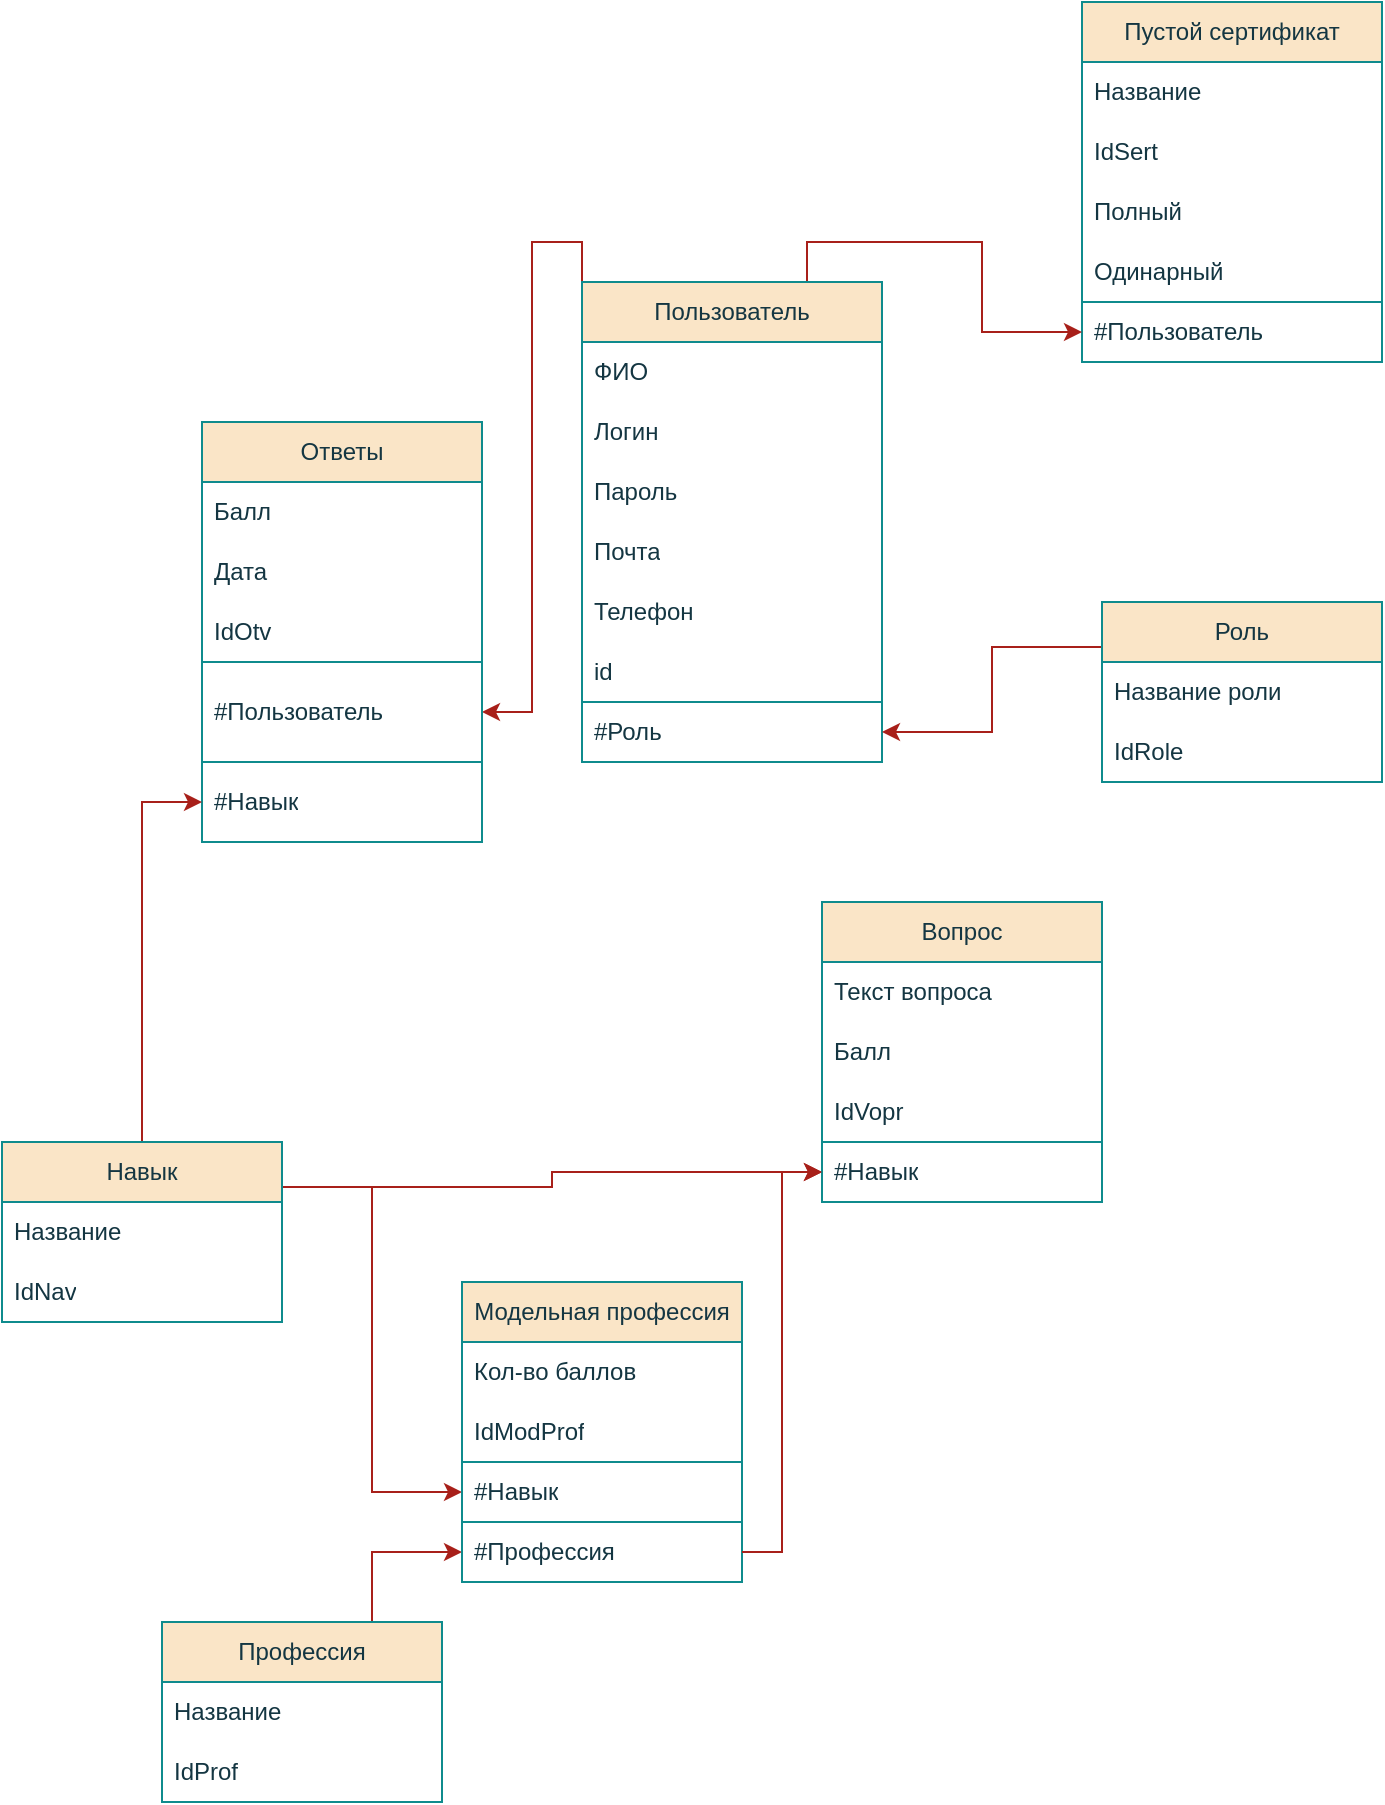 <mxfile version="22.1.11" type="device">
  <diagram name="Страница — 1" id="lcpKG86pfGUs7nsP8cUa">
    <mxGraphModel dx="1002" dy="567" grid="1" gridSize="10" guides="1" tooltips="1" connect="1" arrows="1" fold="1" page="1" pageScale="1" pageWidth="827" pageHeight="1169" math="0" shadow="0">
      <root>
        <mxCell id="0" />
        <mxCell id="1" parent="0" />
        <mxCell id="cQGNSjFziRJGPeRHjXbG-1" value="Пустой сертификат" style="swimlane;fontStyle=0;childLayout=stackLayout;horizontal=1;startSize=30;horizontalStack=0;resizeParent=1;resizeParentMax=0;resizeLast=0;collapsible=1;marginBottom=0;whiteSpace=wrap;html=1;labelBackgroundColor=none;fillColor=#FAE5C7;strokeColor=#0F8B8D;fontColor=#143642;" vertex="1" parent="1">
          <mxGeometry x="580" y="60" width="150" height="180" as="geometry">
            <mxRectangle x="340" y="10" width="60" height="30" as="alternateBounds" />
          </mxGeometry>
        </mxCell>
        <mxCell id="cQGNSjFziRJGPeRHjXbG-2" value="Название" style="text;strokeColor=none;fillColor=none;align=left;verticalAlign=middle;spacingLeft=4;spacingRight=4;overflow=hidden;points=[[0,0.5],[1,0.5]];portConstraint=eastwest;rotatable=0;whiteSpace=wrap;html=1;labelBackgroundColor=none;fontColor=#143642;" vertex="1" parent="cQGNSjFziRJGPeRHjXbG-1">
          <mxGeometry y="30" width="150" height="30" as="geometry" />
        </mxCell>
        <mxCell id="cQGNSjFziRJGPeRHjXbG-3" value="IdSert" style="text;strokeColor=none;fillColor=none;align=left;verticalAlign=middle;spacingLeft=4;spacingRight=4;overflow=hidden;points=[[0,0.5],[1,0.5]];portConstraint=eastwest;rotatable=0;whiteSpace=wrap;html=1;labelBackgroundColor=none;fontColor=#143642;" vertex="1" parent="cQGNSjFziRJGPeRHjXbG-1">
          <mxGeometry y="60" width="150" height="30" as="geometry" />
        </mxCell>
        <mxCell id="cQGNSjFziRJGPeRHjXbG-7" value="Полный" style="text;strokeColor=none;fillColor=none;align=left;verticalAlign=middle;spacingLeft=4;spacingRight=4;overflow=hidden;points=[[0,0.5],[1,0.5]];portConstraint=eastwest;rotatable=0;whiteSpace=wrap;html=1;labelBackgroundColor=none;fontColor=#143642;" vertex="1" parent="cQGNSjFziRJGPeRHjXbG-1">
          <mxGeometry y="90" width="150" height="30" as="geometry" />
        </mxCell>
        <mxCell id="cQGNSjFziRJGPeRHjXbG-8" value="Одинарный" style="text;strokeColor=none;fillColor=none;align=left;verticalAlign=middle;spacingLeft=4;spacingRight=4;overflow=hidden;points=[[0,0.5],[1,0.5]];portConstraint=eastwest;rotatable=0;whiteSpace=wrap;html=1;labelBackgroundColor=none;fontColor=#143642;" vertex="1" parent="cQGNSjFziRJGPeRHjXbG-1">
          <mxGeometry y="120" width="150" height="30" as="geometry" />
        </mxCell>
        <mxCell id="cQGNSjFziRJGPeRHjXbG-9" style="edgeStyle=orthogonalEdgeStyle;rounded=0;orthogonalLoop=1;jettySize=auto;html=1;exitX=0;exitY=0.5;exitDx=0;exitDy=0;entryX=0;entryY=0.5;entryDx=0;entryDy=0;labelBackgroundColor=none;strokeColor=#A8201A;fontColor=default;" edge="1" parent="cQGNSjFziRJGPeRHjXbG-1" source="cQGNSjFziRJGPeRHjXbG-4" target="cQGNSjFziRJGPeRHjXbG-4">
          <mxGeometry relative="1" as="geometry">
            <mxPoint x="-150" y="230" as="targetPoint" />
          </mxGeometry>
        </mxCell>
        <mxCell id="cQGNSjFziRJGPeRHjXbG-4" value="#Пользователь" style="text;strokeColor=#0F8B8D;fillColor=none;align=left;verticalAlign=middle;spacingLeft=4;spacingRight=4;overflow=hidden;points=[[0,0.5],[1,0.5]];portConstraint=eastwest;rotatable=0;whiteSpace=wrap;html=1;labelBackgroundColor=none;fontColor=#143642;" vertex="1" parent="cQGNSjFziRJGPeRHjXbG-1">
          <mxGeometry y="150" width="150" height="30" as="geometry" />
        </mxCell>
        <mxCell id="cQGNSjFziRJGPeRHjXbG-24" style="edgeStyle=orthogonalEdgeStyle;rounded=0;orthogonalLoop=1;jettySize=auto;html=1;exitX=0;exitY=0.5;exitDx=0;exitDy=0;entryX=0;entryY=0.5;entryDx=0;entryDy=0;labelBackgroundColor=none;strokeColor=#A8201A;fontColor=default;" edge="1" parent="cQGNSjFziRJGPeRHjXbG-1" source="cQGNSjFziRJGPeRHjXbG-4" target="cQGNSjFziRJGPeRHjXbG-4">
          <mxGeometry relative="1" as="geometry">
            <mxPoint x="-50" y="220" as="targetPoint" />
          </mxGeometry>
        </mxCell>
        <mxCell id="cQGNSjFziRJGPeRHjXbG-33" style="edgeStyle=orthogonalEdgeStyle;rounded=0;orthogonalLoop=1;jettySize=auto;html=1;exitX=0;exitY=0;exitDx=0;exitDy=0;labelBackgroundColor=none;strokeColor=#A8201A;fontColor=default;" edge="1" parent="1" source="cQGNSjFziRJGPeRHjXbG-10" target="cQGNSjFziRJGPeRHjXbG-30">
          <mxGeometry relative="1" as="geometry" />
        </mxCell>
        <mxCell id="cQGNSjFziRJGPeRHjXbG-48" style="edgeStyle=orthogonalEdgeStyle;rounded=0;orthogonalLoop=1;jettySize=auto;html=1;exitX=0.75;exitY=0;exitDx=0;exitDy=0;entryX=0;entryY=0.5;entryDx=0;entryDy=0;labelBackgroundColor=none;strokeColor=#A8201A;fontColor=default;" edge="1" parent="1" source="cQGNSjFziRJGPeRHjXbG-10" target="cQGNSjFziRJGPeRHjXbG-4">
          <mxGeometry relative="1" as="geometry" />
        </mxCell>
        <mxCell id="cQGNSjFziRJGPeRHjXbG-10" value="Пользователь" style="swimlane;fontStyle=0;childLayout=stackLayout;horizontal=1;startSize=30;horizontalStack=0;resizeParent=1;resizeParentMax=0;resizeLast=0;collapsible=1;marginBottom=0;whiteSpace=wrap;html=1;labelBackgroundColor=none;fillColor=#FAE5C7;strokeColor=#0F8B8D;fontColor=#143642;" vertex="1" parent="1">
          <mxGeometry x="330" y="200" width="150" height="240" as="geometry" />
        </mxCell>
        <mxCell id="cQGNSjFziRJGPeRHjXbG-11" value="ФИО" style="text;strokeColor=none;fillColor=none;align=left;verticalAlign=middle;spacingLeft=4;spacingRight=4;overflow=hidden;points=[[0,0.5],[1,0.5]];portConstraint=eastwest;rotatable=0;whiteSpace=wrap;html=1;labelBackgroundColor=none;fontColor=#143642;" vertex="1" parent="cQGNSjFziRJGPeRHjXbG-10">
          <mxGeometry y="30" width="150" height="30" as="geometry" />
        </mxCell>
        <mxCell id="cQGNSjFziRJGPeRHjXbG-12" value="Логин" style="text;strokeColor=none;fillColor=none;align=left;verticalAlign=middle;spacingLeft=4;spacingRight=4;overflow=hidden;points=[[0,0.5],[1,0.5]];portConstraint=eastwest;rotatable=0;whiteSpace=wrap;html=1;labelBackgroundColor=none;fontColor=#143642;" vertex="1" parent="cQGNSjFziRJGPeRHjXbG-10">
          <mxGeometry y="60" width="150" height="30" as="geometry" />
        </mxCell>
        <mxCell id="cQGNSjFziRJGPeRHjXbG-14" value="Пароль" style="text;strokeColor=none;fillColor=none;align=left;verticalAlign=middle;spacingLeft=4;spacingRight=4;overflow=hidden;points=[[0,0.5],[1,0.5]];portConstraint=eastwest;rotatable=0;whiteSpace=wrap;html=1;labelBackgroundColor=none;fontColor=#143642;" vertex="1" parent="cQGNSjFziRJGPeRHjXbG-10">
          <mxGeometry y="90" width="150" height="30" as="geometry" />
        </mxCell>
        <mxCell id="cQGNSjFziRJGPeRHjXbG-15" value="Почта" style="text;strokeColor=none;fillColor=none;align=left;verticalAlign=middle;spacingLeft=4;spacingRight=4;overflow=hidden;points=[[0,0.5],[1,0.5]];portConstraint=eastwest;rotatable=0;whiteSpace=wrap;html=1;labelBackgroundColor=none;fontColor=#143642;" vertex="1" parent="cQGNSjFziRJGPeRHjXbG-10">
          <mxGeometry y="120" width="150" height="30" as="geometry" />
        </mxCell>
        <mxCell id="cQGNSjFziRJGPeRHjXbG-16" value="Телефон" style="text;strokeColor=none;fillColor=none;align=left;verticalAlign=middle;spacingLeft=4;spacingRight=4;overflow=hidden;points=[[0,0.5],[1,0.5]];portConstraint=eastwest;rotatable=0;whiteSpace=wrap;html=1;labelBackgroundColor=none;fontColor=#143642;" vertex="1" parent="cQGNSjFziRJGPeRHjXbG-10">
          <mxGeometry y="150" width="150" height="30" as="geometry" />
        </mxCell>
        <mxCell id="cQGNSjFziRJGPeRHjXbG-17" value="id" style="text;strokeColor=none;fillColor=none;align=left;verticalAlign=middle;spacingLeft=4;spacingRight=4;overflow=hidden;points=[[0,0.5],[1,0.5]];portConstraint=eastwest;rotatable=0;whiteSpace=wrap;html=1;labelBackgroundColor=none;fontColor=#143642;" vertex="1" parent="cQGNSjFziRJGPeRHjXbG-10">
          <mxGeometry y="180" width="150" height="30" as="geometry" />
        </mxCell>
        <mxCell id="cQGNSjFziRJGPeRHjXbG-13" value="#Роль" style="text;strokeColor=#0F8B8D;fillColor=none;align=left;verticalAlign=middle;spacingLeft=4;spacingRight=4;overflow=hidden;points=[[0,0.5],[1,0.5]];portConstraint=eastwest;rotatable=0;whiteSpace=wrap;html=1;labelBackgroundColor=none;fontColor=#143642;" vertex="1" parent="cQGNSjFziRJGPeRHjXbG-10">
          <mxGeometry y="210" width="150" height="30" as="geometry" />
        </mxCell>
        <mxCell id="cQGNSjFziRJGPeRHjXbG-47" style="edgeStyle=orthogonalEdgeStyle;rounded=0;orthogonalLoop=1;jettySize=auto;html=1;exitX=0;exitY=0.25;exitDx=0;exitDy=0;labelBackgroundColor=none;strokeColor=#A8201A;fontColor=default;" edge="1" parent="1" source="cQGNSjFziRJGPeRHjXbG-19" target="cQGNSjFziRJGPeRHjXbG-13">
          <mxGeometry relative="1" as="geometry" />
        </mxCell>
        <mxCell id="cQGNSjFziRJGPeRHjXbG-19" value="Роль" style="swimlane;fontStyle=0;childLayout=stackLayout;horizontal=1;startSize=30;horizontalStack=0;resizeParent=1;resizeParentMax=0;resizeLast=0;collapsible=1;marginBottom=0;whiteSpace=wrap;html=1;labelBackgroundColor=none;fillColor=#FAE5C7;strokeColor=#0F8B8D;fontColor=#143642;" vertex="1" parent="1">
          <mxGeometry x="590" y="360" width="140" height="90" as="geometry" />
        </mxCell>
        <mxCell id="cQGNSjFziRJGPeRHjXbG-20" value="Название роли" style="text;strokeColor=none;fillColor=none;align=left;verticalAlign=middle;spacingLeft=4;spacingRight=4;overflow=hidden;points=[[0,0.5],[1,0.5]];portConstraint=eastwest;rotatable=0;whiteSpace=wrap;html=1;labelBackgroundColor=none;fontColor=#143642;" vertex="1" parent="cQGNSjFziRJGPeRHjXbG-19">
          <mxGeometry y="30" width="140" height="30" as="geometry" />
        </mxCell>
        <mxCell id="cQGNSjFziRJGPeRHjXbG-21" value="IdRole" style="text;strokeColor=none;fillColor=none;align=left;verticalAlign=middle;spacingLeft=4;spacingRight=4;overflow=hidden;points=[[0,0.5],[1,0.5]];portConstraint=eastwest;rotatable=0;whiteSpace=wrap;html=1;labelBackgroundColor=none;fontColor=#143642;" vertex="1" parent="cQGNSjFziRJGPeRHjXbG-19">
          <mxGeometry y="60" width="140" height="30" as="geometry" />
        </mxCell>
        <mxCell id="cQGNSjFziRJGPeRHjXbG-23" style="edgeStyle=orthogonalEdgeStyle;rounded=0;orthogonalLoop=1;jettySize=auto;html=1;exitX=1;exitY=0.5;exitDx=0;exitDy=0;labelBackgroundColor=none;strokeColor=#A8201A;fontColor=default;" edge="1" parent="1" source="cQGNSjFziRJGPeRHjXbG-13">
          <mxGeometry relative="1" as="geometry">
            <mxPoint x="480" y="425" as="targetPoint" />
          </mxGeometry>
        </mxCell>
        <mxCell id="cQGNSjFziRJGPeRHjXbG-25" value="Ответы" style="swimlane;fontStyle=0;childLayout=stackLayout;horizontal=1;startSize=30;horizontalStack=0;resizeParent=1;resizeParentMax=0;resizeLast=0;collapsible=1;marginBottom=0;whiteSpace=wrap;html=1;labelBackgroundColor=none;fillColor=#FAE5C7;strokeColor=#0F8B8D;fontColor=#143642;" vertex="1" parent="1">
          <mxGeometry x="140" y="270" width="140" height="210" as="geometry" />
        </mxCell>
        <mxCell id="cQGNSjFziRJGPeRHjXbG-26" value="Балл" style="text;strokeColor=none;fillColor=none;align=left;verticalAlign=middle;spacingLeft=4;spacingRight=4;overflow=hidden;points=[[0,0.5],[1,0.5]];portConstraint=eastwest;rotatable=0;whiteSpace=wrap;html=1;labelBackgroundColor=none;fontColor=#143642;" vertex="1" parent="cQGNSjFziRJGPeRHjXbG-25">
          <mxGeometry y="30" width="140" height="30" as="geometry" />
        </mxCell>
        <mxCell id="cQGNSjFziRJGPeRHjXbG-27" value="Дата" style="text;strokeColor=none;fillColor=none;align=left;verticalAlign=middle;spacingLeft=4;spacingRight=4;overflow=hidden;points=[[0,0.5],[1,0.5]];portConstraint=eastwest;rotatable=0;whiteSpace=wrap;html=1;labelBackgroundColor=none;fontColor=#143642;" vertex="1" parent="cQGNSjFziRJGPeRHjXbG-25">
          <mxGeometry y="60" width="140" height="30" as="geometry" />
        </mxCell>
        <mxCell id="cQGNSjFziRJGPeRHjXbG-29" value="IdOtv" style="text;strokeColor=none;fillColor=none;align=left;verticalAlign=middle;spacingLeft=4;spacingRight=4;overflow=hidden;points=[[0,0.5],[1,0.5]];portConstraint=eastwest;rotatable=0;whiteSpace=wrap;html=1;labelBackgroundColor=none;fontColor=#143642;" vertex="1" parent="cQGNSjFziRJGPeRHjXbG-25">
          <mxGeometry y="90" width="140" height="30" as="geometry" />
        </mxCell>
        <mxCell id="cQGNSjFziRJGPeRHjXbG-30" value="#Пользователь" style="text;strokeColor=#0F8B8D;fillColor=none;align=left;verticalAlign=middle;spacingLeft=4;spacingRight=4;overflow=hidden;points=[[0,0.5],[1,0.5]];portConstraint=eastwest;rotatable=0;whiteSpace=wrap;html=1;labelBackgroundColor=none;fontColor=#143642;" vertex="1" parent="cQGNSjFziRJGPeRHjXbG-25">
          <mxGeometry y="120" width="140" height="50" as="geometry" />
        </mxCell>
        <mxCell id="cQGNSjFziRJGPeRHjXbG-28" value="#Навык" style="text;strokeColor=none;fillColor=none;align=left;verticalAlign=middle;spacingLeft=4;spacingRight=4;overflow=hidden;points=[[0,0.5],[1,0.5]];portConstraint=eastwest;rotatable=0;whiteSpace=wrap;html=1;labelBackgroundColor=none;fontColor=#143642;" vertex="1" parent="cQGNSjFziRJGPeRHjXbG-25">
          <mxGeometry y="170" width="140" height="40" as="geometry" />
        </mxCell>
        <mxCell id="cQGNSjFziRJGPeRHjXbG-39" style="edgeStyle=orthogonalEdgeStyle;rounded=0;orthogonalLoop=1;jettySize=auto;html=1;exitX=0.5;exitY=0;exitDx=0;exitDy=0;labelBackgroundColor=none;strokeColor=#A8201A;fontColor=default;" edge="1" parent="1" source="cQGNSjFziRJGPeRHjXbG-34" target="cQGNSjFziRJGPeRHjXbG-28">
          <mxGeometry relative="1" as="geometry" />
        </mxCell>
        <mxCell id="cQGNSjFziRJGPeRHjXbG-45" style="edgeStyle=orthogonalEdgeStyle;rounded=0;orthogonalLoop=1;jettySize=auto;html=1;exitX=1;exitY=0.25;exitDx=0;exitDy=0;labelBackgroundColor=none;strokeColor=#A8201A;fontColor=default;" edge="1" parent="1" source="cQGNSjFziRJGPeRHjXbG-34" target="cQGNSjFziRJGPeRHjXbG-43">
          <mxGeometry relative="1" as="geometry" />
        </mxCell>
        <mxCell id="cQGNSjFziRJGPeRHjXbG-61" style="edgeStyle=orthogonalEdgeStyle;rounded=0;orthogonalLoop=1;jettySize=auto;html=1;exitX=1;exitY=0.25;exitDx=0;exitDy=0;labelBackgroundColor=none;strokeColor=#A8201A;fontColor=default;" edge="1" parent="1" source="cQGNSjFziRJGPeRHjXbG-34" target="cQGNSjFziRJGPeRHjXbG-59">
          <mxGeometry relative="1" as="geometry" />
        </mxCell>
        <mxCell id="cQGNSjFziRJGPeRHjXbG-34" value="Навык" style="swimlane;fontStyle=0;childLayout=stackLayout;horizontal=1;startSize=30;horizontalStack=0;resizeParent=1;resizeParentMax=0;resizeLast=0;collapsible=1;marginBottom=0;whiteSpace=wrap;html=1;labelBackgroundColor=none;fillColor=#FAE5C7;strokeColor=#0F8B8D;fontColor=#143642;" vertex="1" parent="1">
          <mxGeometry x="40" y="630" width="140" height="90" as="geometry" />
        </mxCell>
        <mxCell id="cQGNSjFziRJGPeRHjXbG-35" value="Название" style="text;strokeColor=none;fillColor=none;align=left;verticalAlign=middle;spacingLeft=4;spacingRight=4;overflow=hidden;points=[[0,0.5],[1,0.5]];portConstraint=eastwest;rotatable=0;whiteSpace=wrap;html=1;labelBackgroundColor=none;fontColor=#143642;" vertex="1" parent="cQGNSjFziRJGPeRHjXbG-34">
          <mxGeometry y="30" width="140" height="30" as="geometry" />
        </mxCell>
        <mxCell id="cQGNSjFziRJGPeRHjXbG-37" value="IdNav" style="text;strokeColor=none;fillColor=none;align=left;verticalAlign=middle;spacingLeft=4;spacingRight=4;overflow=hidden;points=[[0,0.5],[1,0.5]];portConstraint=eastwest;rotatable=0;whiteSpace=wrap;html=1;labelBackgroundColor=none;fontColor=#143642;" vertex="1" parent="cQGNSjFziRJGPeRHjXbG-34">
          <mxGeometry y="60" width="140" height="30" as="geometry" />
        </mxCell>
        <mxCell id="cQGNSjFziRJGPeRHjXbG-40" value="Вопрос" style="swimlane;fontStyle=0;childLayout=stackLayout;horizontal=1;startSize=30;horizontalStack=0;resizeParent=1;resizeParentMax=0;resizeLast=0;collapsible=1;marginBottom=0;whiteSpace=wrap;html=1;labelBackgroundColor=none;fillColor=#FAE5C7;strokeColor=#0F8B8D;fontColor=#143642;" vertex="1" parent="1">
          <mxGeometry x="450" y="510" width="140" height="150" as="geometry" />
        </mxCell>
        <mxCell id="cQGNSjFziRJGPeRHjXbG-41" value="Текст вопроса" style="text;strokeColor=none;fillColor=none;align=left;verticalAlign=middle;spacingLeft=4;spacingRight=4;overflow=hidden;points=[[0,0.5],[1,0.5]];portConstraint=eastwest;rotatable=0;whiteSpace=wrap;html=1;labelBackgroundColor=none;fontColor=#143642;" vertex="1" parent="cQGNSjFziRJGPeRHjXbG-40">
          <mxGeometry y="30" width="140" height="30" as="geometry" />
        </mxCell>
        <mxCell id="cQGNSjFziRJGPeRHjXbG-42" value="Балл" style="text;strokeColor=none;fillColor=none;align=left;verticalAlign=middle;spacingLeft=4;spacingRight=4;overflow=hidden;points=[[0,0.5],[1,0.5]];portConstraint=eastwest;rotatable=0;whiteSpace=wrap;html=1;labelBackgroundColor=none;fontColor=#143642;" vertex="1" parent="cQGNSjFziRJGPeRHjXbG-40">
          <mxGeometry y="60" width="140" height="30" as="geometry" />
        </mxCell>
        <mxCell id="cQGNSjFziRJGPeRHjXbG-44" value="IdVopr" style="text;strokeColor=none;fillColor=none;align=left;verticalAlign=middle;spacingLeft=4;spacingRight=4;overflow=hidden;points=[[0,0.5],[1,0.5]];portConstraint=eastwest;rotatable=0;whiteSpace=wrap;html=1;labelBackgroundColor=none;fontColor=#143642;" vertex="1" parent="cQGNSjFziRJGPeRHjXbG-40">
          <mxGeometry y="90" width="140" height="30" as="geometry" />
        </mxCell>
        <mxCell id="cQGNSjFziRJGPeRHjXbG-43" value="#Навык" style="text;strokeColor=#0F8B8D;fillColor=none;align=left;verticalAlign=middle;spacingLeft=4;spacingRight=4;overflow=hidden;points=[[0,0.5],[1,0.5]];portConstraint=eastwest;rotatable=0;whiteSpace=wrap;html=1;labelBackgroundColor=none;fontColor=#143642;" vertex="1" parent="cQGNSjFziRJGPeRHjXbG-40">
          <mxGeometry y="120" width="140" height="30" as="geometry" />
        </mxCell>
        <mxCell id="cQGNSjFziRJGPeRHjXbG-60" style="edgeStyle=orthogonalEdgeStyle;rounded=0;orthogonalLoop=1;jettySize=auto;html=1;exitX=0.75;exitY=0;exitDx=0;exitDy=0;labelBackgroundColor=none;strokeColor=#A8201A;fontColor=default;" edge="1" parent="1" source="cQGNSjFziRJGPeRHjXbG-50" target="cQGNSjFziRJGPeRHjXbG-57">
          <mxGeometry relative="1" as="geometry" />
        </mxCell>
        <mxCell id="cQGNSjFziRJGPeRHjXbG-50" value="Профессия" style="swimlane;fontStyle=0;childLayout=stackLayout;horizontal=1;startSize=30;horizontalStack=0;resizeParent=1;resizeParentMax=0;resizeLast=0;collapsible=1;marginBottom=0;whiteSpace=wrap;html=1;labelBackgroundColor=none;fillColor=#FAE5C7;strokeColor=#0F8B8D;fontColor=#143642;" vertex="1" parent="1">
          <mxGeometry x="120" y="870" width="140" height="90" as="geometry" />
        </mxCell>
        <mxCell id="cQGNSjFziRJGPeRHjXbG-51" value="Название" style="text;strokeColor=none;fillColor=none;align=left;verticalAlign=middle;spacingLeft=4;spacingRight=4;overflow=hidden;points=[[0,0.5],[1,0.5]];portConstraint=eastwest;rotatable=0;whiteSpace=wrap;html=1;labelBackgroundColor=none;fontColor=#143642;" vertex="1" parent="cQGNSjFziRJGPeRHjXbG-50">
          <mxGeometry y="30" width="140" height="30" as="geometry" />
        </mxCell>
        <mxCell id="cQGNSjFziRJGPeRHjXbG-52" value="IdProf" style="text;strokeColor=none;fillColor=none;align=left;verticalAlign=middle;spacingLeft=4;spacingRight=4;overflow=hidden;points=[[0,0.5],[1,0.5]];portConstraint=eastwest;rotatable=0;whiteSpace=wrap;html=1;labelBackgroundColor=none;fontColor=#143642;" vertex="1" parent="cQGNSjFziRJGPeRHjXbG-50">
          <mxGeometry y="60" width="140" height="30" as="geometry" />
        </mxCell>
        <mxCell id="cQGNSjFziRJGPeRHjXbG-54" value="Модельная профессия" style="swimlane;fontStyle=0;childLayout=stackLayout;horizontal=1;startSize=30;horizontalStack=0;resizeParent=1;resizeParentMax=0;resizeLast=0;collapsible=1;marginBottom=0;whiteSpace=wrap;html=1;labelBackgroundColor=none;fillColor=#FAE5C7;strokeColor=#0F8B8D;fontColor=#143642;" vertex="1" parent="1">
          <mxGeometry x="270" y="700" width="140" height="150" as="geometry" />
        </mxCell>
        <mxCell id="cQGNSjFziRJGPeRHjXbG-55" value="Кол-во баллов" style="text;strokeColor=none;fillColor=none;align=left;verticalAlign=middle;spacingLeft=4;spacingRight=4;overflow=hidden;points=[[0,0.5],[1,0.5]];portConstraint=eastwest;rotatable=0;whiteSpace=wrap;html=1;labelBackgroundColor=none;fontColor=#143642;" vertex="1" parent="cQGNSjFziRJGPeRHjXbG-54">
          <mxGeometry y="30" width="140" height="30" as="geometry" />
        </mxCell>
        <mxCell id="cQGNSjFziRJGPeRHjXbG-56" value="IdModProf" style="text;strokeColor=none;fillColor=none;align=left;verticalAlign=middle;spacingLeft=4;spacingRight=4;overflow=hidden;points=[[0,0.5],[1,0.5]];portConstraint=eastwest;rotatable=0;whiteSpace=wrap;html=1;labelBackgroundColor=none;fontColor=#143642;" vertex="1" parent="cQGNSjFziRJGPeRHjXbG-54">
          <mxGeometry y="60" width="140" height="30" as="geometry" />
        </mxCell>
        <mxCell id="cQGNSjFziRJGPeRHjXbG-59" value="#Навык" style="text;strokeColor=#0F8B8D;fillColor=none;align=left;verticalAlign=middle;spacingLeft=4;spacingRight=4;overflow=hidden;points=[[0,0.5],[1,0.5]];portConstraint=eastwest;rotatable=0;whiteSpace=wrap;html=1;labelBackgroundColor=none;fontColor=#143642;" vertex="1" parent="cQGNSjFziRJGPeRHjXbG-54">
          <mxGeometry y="90" width="140" height="30" as="geometry" />
        </mxCell>
        <mxCell id="cQGNSjFziRJGPeRHjXbG-57" value="#Профессия" style="text;strokeColor=#0F8B8D;fillColor=none;align=left;verticalAlign=middle;spacingLeft=4;spacingRight=4;overflow=hidden;points=[[0,0.5],[1,0.5]];portConstraint=eastwest;rotatable=0;whiteSpace=wrap;html=1;labelBackgroundColor=none;fontColor=#143642;" vertex="1" parent="cQGNSjFziRJGPeRHjXbG-54">
          <mxGeometry y="120" width="140" height="30" as="geometry" />
        </mxCell>
        <mxCell id="cQGNSjFziRJGPeRHjXbG-58" value="" style="edgeStyle=orthogonalEdgeStyle;rounded=0;orthogonalLoop=1;jettySize=auto;html=1;labelBackgroundColor=none;strokeColor=#A8201A;fontColor=default;" edge="1" parent="1" source="cQGNSjFziRJGPeRHjXbG-57" target="cQGNSjFziRJGPeRHjXbG-43">
          <mxGeometry relative="1" as="geometry" />
        </mxCell>
      </root>
    </mxGraphModel>
  </diagram>
</mxfile>
